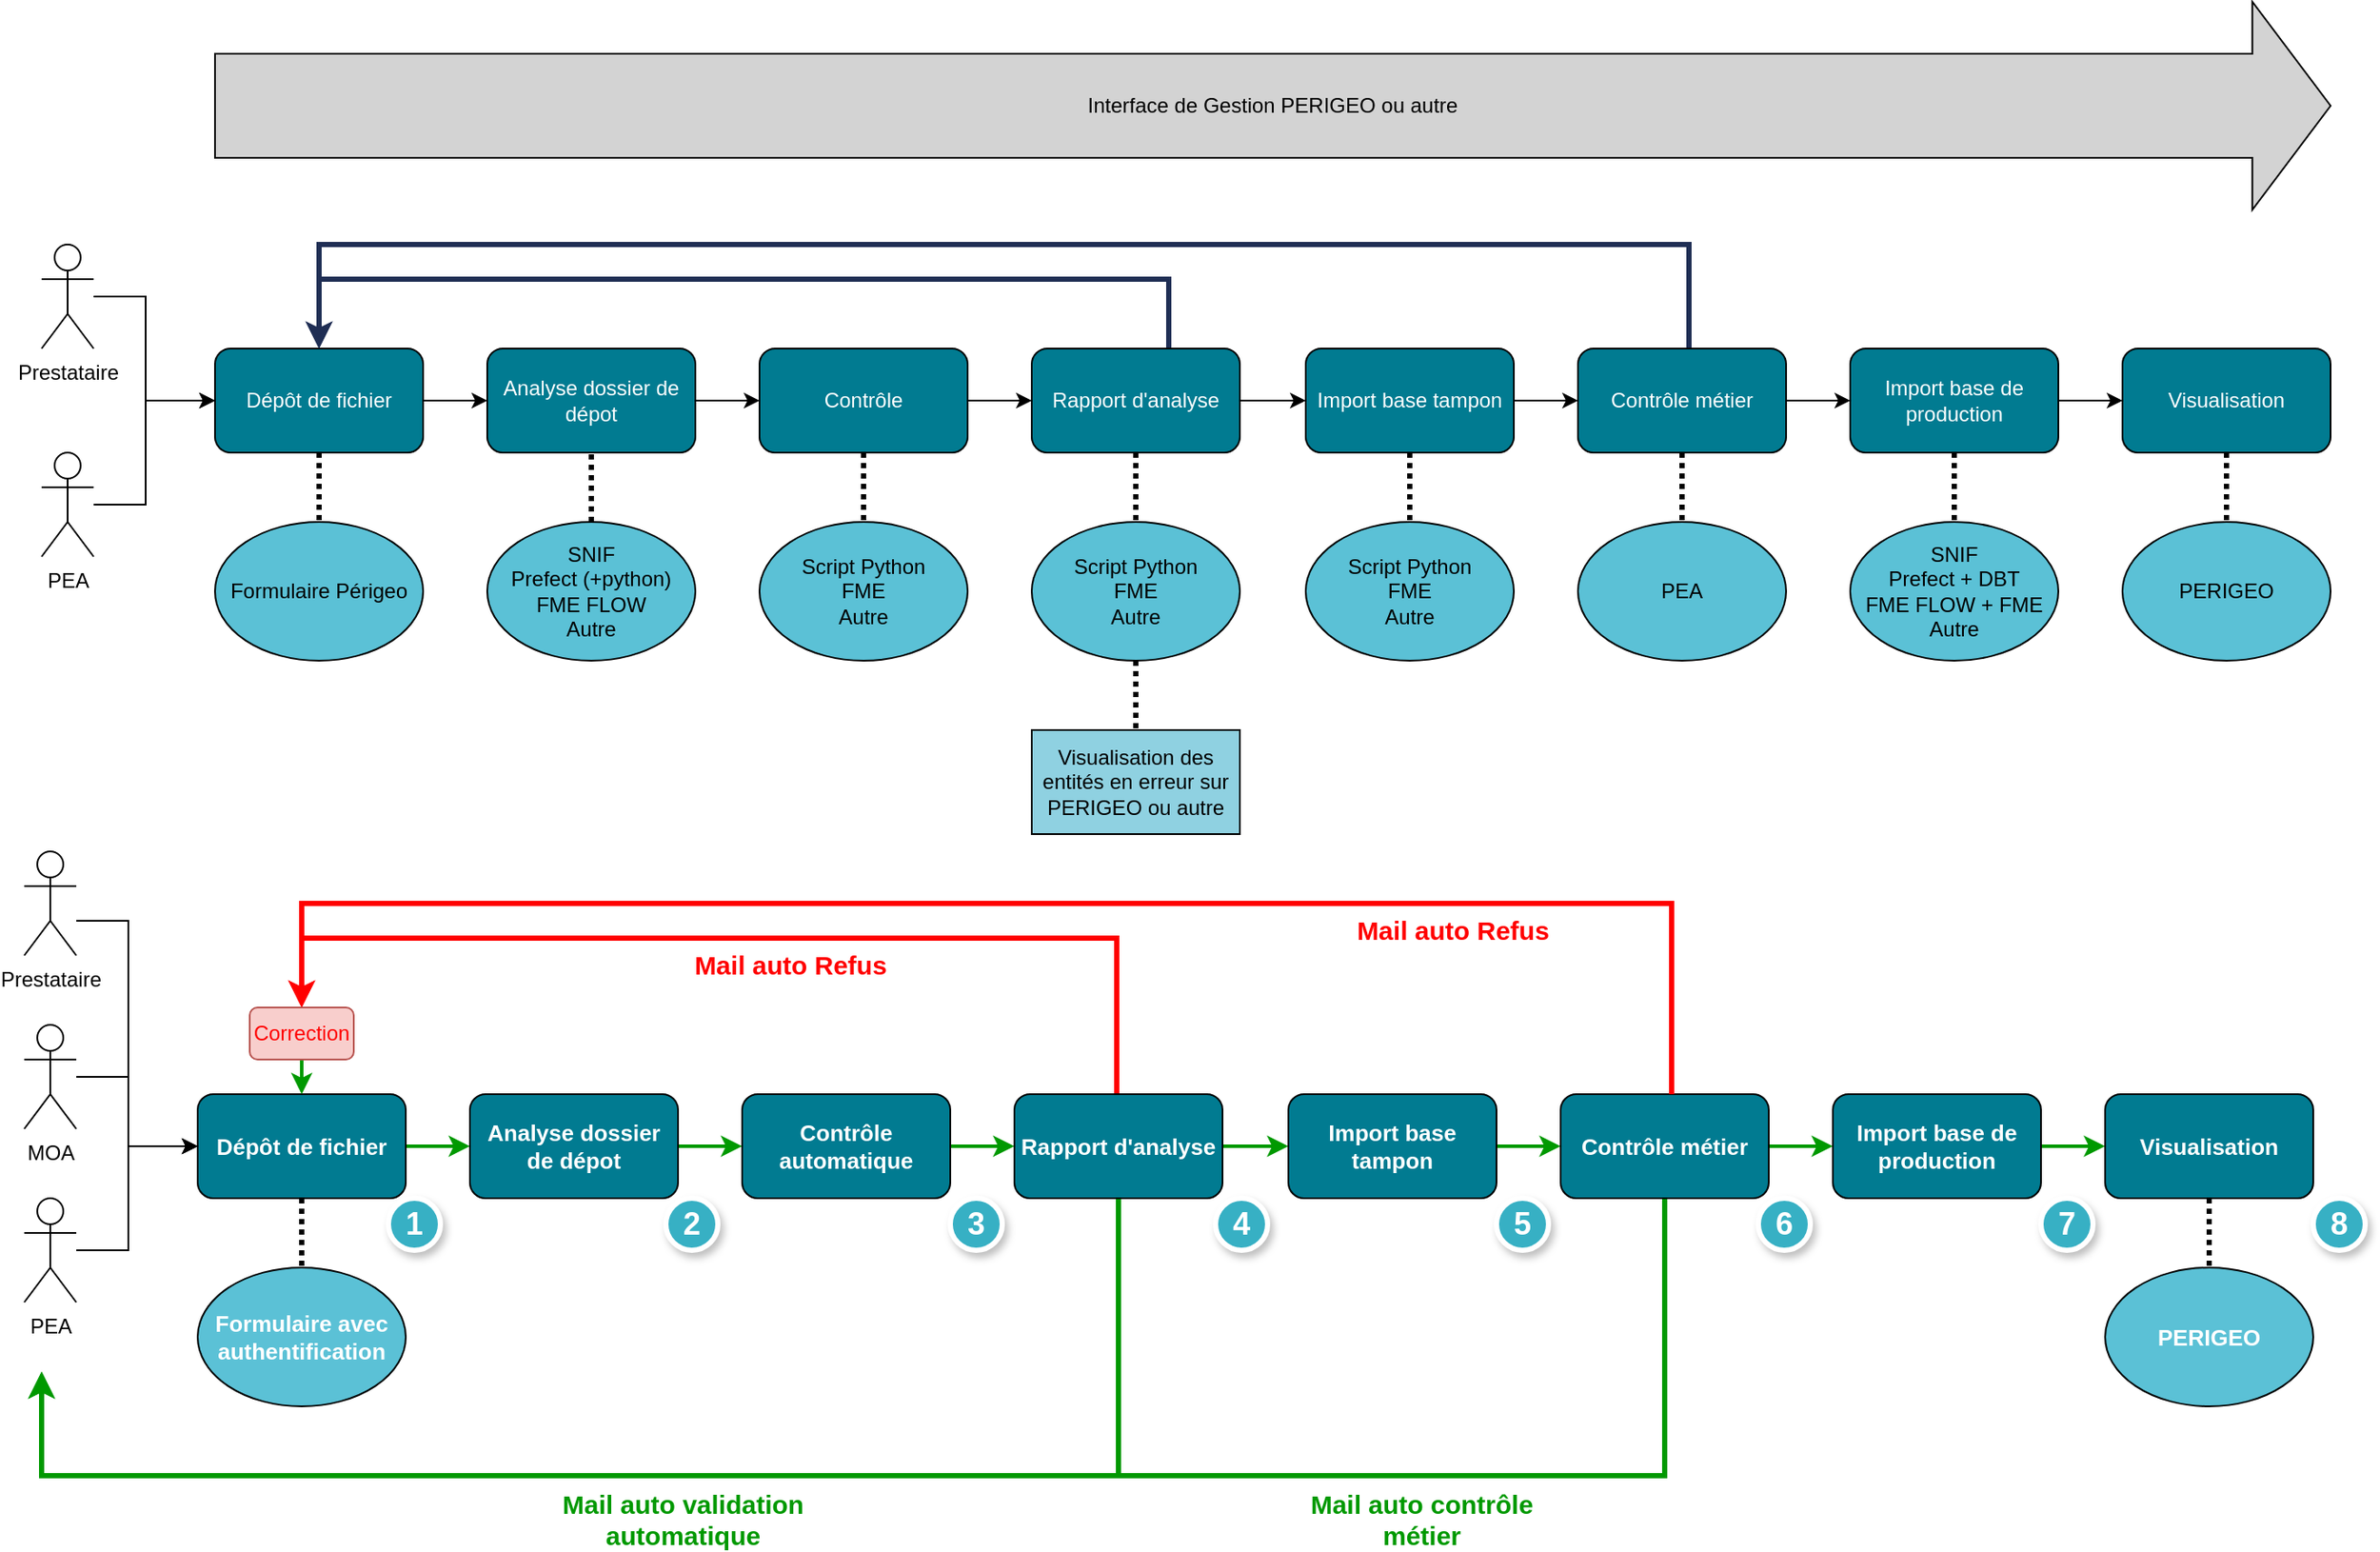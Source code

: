 <mxfile version="26.2.14">
  <diagram name="Page-1" id="4jkMKxIa9DFJnjPbxsZc">
    <mxGraphModel dx="2084" dy="2415" grid="1" gridSize="10" guides="1" tooltips="1" connect="1" arrows="1" fold="1" page="1" pageScale="1" pageWidth="827" pageHeight="1169" math="0" shadow="0">
      <root>
        <mxCell id="0" />
        <mxCell id="1" parent="0" />
        <mxCell id="nb88-6SHs_HvfBZo1xa0-10" style="edgeStyle=orthogonalEdgeStyle;rounded=0;orthogonalLoop=1;jettySize=auto;html=1;exitX=1;exitY=0.5;exitDx=0;exitDy=0;entryX=0;entryY=0.5;entryDx=0;entryDy=0;" parent="1" source="nb88-6SHs_HvfBZo1xa0-3" target="nb88-6SHs_HvfBZo1xa0-4" edge="1">
          <mxGeometry relative="1" as="geometry" />
        </mxCell>
        <mxCell id="nb88-6SHs_HvfBZo1xa0-39" style="edgeStyle=orthogonalEdgeStyle;rounded=0;orthogonalLoop=1;jettySize=auto;html=1;entryX=0.5;entryY=0;entryDx=0;entryDy=0;strokeColor=default;endArrow=none;startFill=0;strokeWidth=3;dashed=1;dashPattern=1 1;" parent="1" source="nb88-6SHs_HvfBZo1xa0-3" target="nb88-6SHs_HvfBZo1xa0-23" edge="1">
          <mxGeometry relative="1" as="geometry" />
        </mxCell>
        <mxCell id="nb88-6SHs_HvfBZo1xa0-3" value="Dépôt de fichier" style="rounded=1;whiteSpace=wrap;html=1;fillColor=#017B91;fontColor=#FFFFFF;" parent="1" vertex="1">
          <mxGeometry x="250" y="160" width="120" height="60" as="geometry" />
        </mxCell>
        <mxCell id="nb88-6SHs_HvfBZo1xa0-11" style="edgeStyle=orthogonalEdgeStyle;rounded=0;orthogonalLoop=1;jettySize=auto;html=1;entryX=0;entryY=0.5;entryDx=0;entryDy=0;" parent="1" source="nb88-6SHs_HvfBZo1xa0-4" target="nb88-6SHs_HvfBZo1xa0-5" edge="1">
          <mxGeometry relative="1" as="geometry" />
        </mxCell>
        <mxCell id="nb88-6SHs_HvfBZo1xa0-4" value="Analyse dossier de dépot" style="rounded=1;whiteSpace=wrap;html=1;fillColor=#017B91;fontColor=#FFFFFF;" parent="1" vertex="1">
          <mxGeometry x="407" y="160" width="120" height="60" as="geometry" />
        </mxCell>
        <mxCell id="nb88-6SHs_HvfBZo1xa0-12" style="edgeStyle=orthogonalEdgeStyle;rounded=0;orthogonalLoop=1;jettySize=auto;html=1;entryX=0;entryY=0.5;entryDx=0;entryDy=0;" parent="1" source="nb88-6SHs_HvfBZo1xa0-5" target="nb88-6SHs_HvfBZo1xa0-6" edge="1">
          <mxGeometry relative="1" as="geometry" />
        </mxCell>
        <mxCell id="nb88-6SHs_HvfBZo1xa0-42" style="edgeStyle=orthogonalEdgeStyle;rounded=0;orthogonalLoop=1;jettySize=auto;html=1;entryX=0.5;entryY=0;entryDx=0;entryDy=0;endArrow=none;startFill=0;strokeWidth=3;dashed=1;dashPattern=1 1;" parent="1" source="nb88-6SHs_HvfBZo1xa0-5" target="nb88-6SHs_HvfBZo1xa0-25" edge="1">
          <mxGeometry relative="1" as="geometry" />
        </mxCell>
        <mxCell id="nb88-6SHs_HvfBZo1xa0-5" value="Contrôle" style="rounded=1;whiteSpace=wrap;html=1;fillColor=#017B91;fontColor=#FFFFFF;" parent="1" vertex="1">
          <mxGeometry x="564" y="160" width="120" height="60" as="geometry" />
        </mxCell>
        <mxCell id="nb88-6SHs_HvfBZo1xa0-43" style="edgeStyle=orthogonalEdgeStyle;rounded=0;orthogonalLoop=1;jettySize=auto;html=1;entryX=0.5;entryY=0;entryDx=0;entryDy=0;endArrow=none;startFill=0;strokeWidth=3;dashed=1;dashPattern=1 1;" parent="1" source="nb88-6SHs_HvfBZo1xa0-6" target="nb88-6SHs_HvfBZo1xa0-28" edge="1">
          <mxGeometry relative="1" as="geometry" />
        </mxCell>
        <mxCell id="nb88-6SHs_HvfBZo1xa0-50" style="edgeStyle=orthogonalEdgeStyle;rounded=0;orthogonalLoop=1;jettySize=auto;html=1;exitX=1;exitY=0.5;exitDx=0;exitDy=0;entryX=0;entryY=0.5;entryDx=0;entryDy=0;" parent="1" source="nb88-6SHs_HvfBZo1xa0-6" target="nb88-6SHs_HvfBZo1xa0-7" edge="1">
          <mxGeometry relative="1" as="geometry" />
        </mxCell>
        <mxCell id="nb88-6SHs_HvfBZo1xa0-55" style="edgeStyle=orthogonalEdgeStyle;rounded=0;orthogonalLoop=1;jettySize=auto;html=1;entryX=0.5;entryY=0;entryDx=0;entryDy=0;strokeColor=#1F2E54;strokeWidth=3;" parent="1" source="nb88-6SHs_HvfBZo1xa0-6" target="nb88-6SHs_HvfBZo1xa0-3" edge="1">
          <mxGeometry relative="1" as="geometry">
            <Array as="points">
              <mxPoint x="800" y="120" />
              <mxPoint x="310" y="120" />
            </Array>
          </mxGeometry>
        </mxCell>
        <mxCell id="nb88-6SHs_HvfBZo1xa0-6" value="Rapport d&#39;analyse" style="rounded=1;whiteSpace=wrap;html=1;fillColor=#017B91;fontColor=#FFFFFF;" parent="1" vertex="1">
          <mxGeometry x="721" y="160" width="120" height="60" as="geometry" />
        </mxCell>
        <mxCell id="nb88-6SHs_HvfBZo1xa0-45" style="edgeStyle=orthogonalEdgeStyle;rounded=0;orthogonalLoop=1;jettySize=auto;html=1;entryX=0.5;entryY=0;entryDx=0;entryDy=0;endArrow=none;startFill=0;strokeWidth=3;dashed=1;dashPattern=1 1;" parent="1" source="nb88-6SHs_HvfBZo1xa0-7" target="nb88-6SHs_HvfBZo1xa0-29" edge="1">
          <mxGeometry relative="1" as="geometry" />
        </mxCell>
        <mxCell id="nb88-6SHs_HvfBZo1xa0-51" style="edgeStyle=orthogonalEdgeStyle;rounded=0;orthogonalLoop=1;jettySize=auto;html=1;exitX=1;exitY=0.5;exitDx=0;exitDy=0;entryX=0;entryY=0.5;entryDx=0;entryDy=0;" parent="1" source="nb88-6SHs_HvfBZo1xa0-7" target="nb88-6SHs_HvfBZo1xa0-8" edge="1">
          <mxGeometry relative="1" as="geometry" />
        </mxCell>
        <mxCell id="nb88-6SHs_HvfBZo1xa0-7" value="Import base tampon" style="rounded=1;whiteSpace=wrap;html=1;fillColor=#017B91;fontColor=#FFFFFF;" parent="1" vertex="1">
          <mxGeometry x="879" y="160" width="120" height="60" as="geometry" />
        </mxCell>
        <mxCell id="nb88-6SHs_HvfBZo1xa0-47" style="edgeStyle=orthogonalEdgeStyle;rounded=0;orthogonalLoop=1;jettySize=auto;html=1;entryX=0.5;entryY=0;entryDx=0;entryDy=0;endArrow=none;startFill=0;strokeWidth=3;dashed=1;dashPattern=1 1;" parent="1" source="nb88-6SHs_HvfBZo1xa0-8" target="nb88-6SHs_HvfBZo1xa0-30" edge="1">
          <mxGeometry relative="1" as="geometry" />
        </mxCell>
        <mxCell id="nb88-6SHs_HvfBZo1xa0-52" style="edgeStyle=orthogonalEdgeStyle;rounded=0;orthogonalLoop=1;jettySize=auto;html=1;exitX=1;exitY=0.5;exitDx=0;exitDy=0;entryX=0;entryY=0.5;entryDx=0;entryDy=0;" parent="1" source="nb88-6SHs_HvfBZo1xa0-8" target="nb88-6SHs_HvfBZo1xa0-9" edge="1">
          <mxGeometry relative="1" as="geometry" />
        </mxCell>
        <mxCell id="nb88-6SHs_HvfBZo1xa0-56" style="edgeStyle=orthogonalEdgeStyle;rounded=0;orthogonalLoop=1;jettySize=auto;html=1;entryX=0.5;entryY=0;entryDx=0;entryDy=0;strokeColor=#1F2E54;strokeWidth=3;" parent="1" source="nb88-6SHs_HvfBZo1xa0-8" target="nb88-6SHs_HvfBZo1xa0-3" edge="1">
          <mxGeometry relative="1" as="geometry">
            <Array as="points">
              <mxPoint x="1100" y="100" />
              <mxPoint x="310" y="100" />
            </Array>
          </mxGeometry>
        </mxCell>
        <mxCell id="nb88-6SHs_HvfBZo1xa0-8" value="Contrôle métier" style="rounded=1;whiteSpace=wrap;html=1;fillColor=#017B91;fontColor=#FFFFFF;" parent="1" vertex="1">
          <mxGeometry x="1036" y="160" width="120" height="60" as="geometry" />
        </mxCell>
        <mxCell id="nb88-6SHs_HvfBZo1xa0-48" style="edgeStyle=orthogonalEdgeStyle;rounded=0;orthogonalLoop=1;jettySize=auto;html=1;entryX=0.5;entryY=0;entryDx=0;entryDy=0;endArrow=none;startFill=0;strokeWidth=3;dashed=1;dashPattern=1 1;" parent="1" source="nb88-6SHs_HvfBZo1xa0-9" target="nb88-6SHs_HvfBZo1xa0-32" edge="1">
          <mxGeometry relative="1" as="geometry" />
        </mxCell>
        <mxCell id="nb88-6SHs_HvfBZo1xa0-53" style="edgeStyle=orthogonalEdgeStyle;rounded=0;orthogonalLoop=1;jettySize=auto;html=1;exitX=1;exitY=0.5;exitDx=0;exitDy=0;entryX=0;entryY=0.5;entryDx=0;entryDy=0;" parent="1" source="nb88-6SHs_HvfBZo1xa0-9" target="nb88-6SHs_HvfBZo1xa0-49" edge="1">
          <mxGeometry relative="1" as="geometry" />
        </mxCell>
        <mxCell id="nb88-6SHs_HvfBZo1xa0-9" value="Import base de production" style="rounded=1;whiteSpace=wrap;html=1;fillColor=#017B91;fontColor=#FFFFFF;" parent="1" vertex="1">
          <mxGeometry x="1193" y="160" width="120" height="60" as="geometry" />
        </mxCell>
        <mxCell id="nb88-6SHs_HvfBZo1xa0-19" style="edgeStyle=orthogonalEdgeStyle;rounded=0;orthogonalLoop=1;jettySize=auto;html=1;" parent="1" source="nb88-6SHs_HvfBZo1xa0-13" edge="1">
          <mxGeometry relative="1" as="geometry">
            <mxPoint x="250" y="190" as="targetPoint" />
            <Array as="points">
              <mxPoint x="210" y="130" />
              <mxPoint x="210" y="190" />
            </Array>
          </mxGeometry>
        </mxCell>
        <mxCell id="nb88-6SHs_HvfBZo1xa0-13" value="Prestataire" style="shape=umlActor;verticalLabelPosition=bottom;verticalAlign=top;html=1;outlineConnect=0;" parent="1" vertex="1">
          <mxGeometry x="150" y="100" width="30" height="60" as="geometry" />
        </mxCell>
        <mxCell id="nb88-6SHs_HvfBZo1xa0-18" style="edgeStyle=orthogonalEdgeStyle;rounded=0;orthogonalLoop=1;jettySize=auto;html=1;entryX=0;entryY=0.5;entryDx=0;entryDy=0;" parent="1" source="nb88-6SHs_HvfBZo1xa0-17" target="nb88-6SHs_HvfBZo1xa0-3" edge="1">
          <mxGeometry relative="1" as="geometry">
            <Array as="points">
              <mxPoint x="210" y="250" />
              <mxPoint x="210" y="190" />
            </Array>
          </mxGeometry>
        </mxCell>
        <mxCell id="nb88-6SHs_HvfBZo1xa0-17" value="PEA" style="shape=umlActor;verticalLabelPosition=bottom;verticalAlign=top;html=1;outlineConnect=0;" parent="1" vertex="1">
          <mxGeometry x="150" y="220" width="30" height="60" as="geometry" />
        </mxCell>
        <mxCell id="nb88-6SHs_HvfBZo1xa0-23" value="Formulaire Périgeo" style="ellipse;whiteSpace=wrap;html=1;fillColor=#5BC1D6;" parent="1" vertex="1">
          <mxGeometry x="250" y="260" width="120" height="80" as="geometry" />
        </mxCell>
        <mxCell id="nb88-6SHs_HvfBZo1xa0-24" value="&lt;div&gt;SNIF&lt;/div&gt;Prefect (+python)&lt;div&gt;FME FLOW&lt;/div&gt;&lt;div&gt;Autre&lt;/div&gt;" style="ellipse;whiteSpace=wrap;html=1;fillColor=#5BC1D6;" parent="1" vertex="1">
          <mxGeometry x="407" y="260" width="120" height="80" as="geometry" />
        </mxCell>
        <mxCell id="nb88-6SHs_HvfBZo1xa0-25" value="Script Python&lt;div&gt;FME&lt;/div&gt;&lt;div&gt;Autre&lt;/div&gt;" style="ellipse;whiteSpace=wrap;html=1;fillColor=#5BC1D6;" parent="1" vertex="1">
          <mxGeometry x="564" y="260" width="120" height="80" as="geometry" />
        </mxCell>
        <mxCell id="nb88-6SHs_HvfBZo1xa0-60" style="edgeStyle=orthogonalEdgeStyle;rounded=0;orthogonalLoop=1;jettySize=auto;html=1;entryX=0.5;entryY=0;entryDx=0;entryDy=0;dashed=1;dashPattern=1 1;strokeColor=default;strokeWidth=3;align=center;verticalAlign=middle;fontFamily=Helvetica;fontSize=11;fontColor=default;labelBackgroundColor=default;startFill=0;endArrow=none;" parent="1" source="nb88-6SHs_HvfBZo1xa0-28" target="nb88-6SHs_HvfBZo1xa0-57" edge="1">
          <mxGeometry relative="1" as="geometry" />
        </mxCell>
        <mxCell id="nb88-6SHs_HvfBZo1xa0-28" value="Script Python&lt;div&gt;FME&lt;/div&gt;&lt;div&gt;Autre&lt;/div&gt;" style="ellipse;whiteSpace=wrap;html=1;fillColor=#5BC1D6;" parent="1" vertex="1">
          <mxGeometry x="721" y="260" width="120" height="80" as="geometry" />
        </mxCell>
        <mxCell id="nb88-6SHs_HvfBZo1xa0-29" value="Script Python&lt;div&gt;FME&lt;/div&gt;&lt;div&gt;Autre&lt;/div&gt;" style="ellipse;whiteSpace=wrap;html=1;fillColor=#5BC1D6;" parent="1" vertex="1">
          <mxGeometry x="879" y="260" width="120" height="80" as="geometry" />
        </mxCell>
        <mxCell id="nb88-6SHs_HvfBZo1xa0-30" value="PEA" style="ellipse;whiteSpace=wrap;html=1;fillColor=#5BC1D6;" parent="1" vertex="1">
          <mxGeometry x="1036" y="260" width="120" height="80" as="geometry" />
        </mxCell>
        <mxCell id="nb88-6SHs_HvfBZo1xa0-32" value="&lt;div&gt;SNIF&lt;/div&gt;Prefect + DBT&lt;div&gt;FME FLOW + FME&lt;/div&gt;&lt;div&gt;Autre&lt;/div&gt;" style="ellipse;whiteSpace=wrap;html=1;fillColor=#5BC1D6;" parent="1" vertex="1">
          <mxGeometry x="1193" y="260" width="120" height="80" as="geometry" />
        </mxCell>
        <mxCell id="nb88-6SHs_HvfBZo1xa0-37" value="Interface de Gestion PERIGEO ou autre" style="shape=singleArrow;whiteSpace=wrap;html=1;arrowWidth=0.501;arrowSize=0.037;fillColor=#D3D3D3;" parent="1" vertex="1">
          <mxGeometry x="250" y="-40" width="1220" height="120" as="geometry" />
        </mxCell>
        <mxCell id="nb88-6SHs_HvfBZo1xa0-41" value="" style="endArrow=none;html=1;rounded=0;exitX=0.5;exitY=0;exitDx=0;exitDy=0;entryX=0.5;entryY=1;entryDx=0;entryDy=0;strokeWidth=3;dashed=1;dashPattern=1 1;" parent="1" source="nb88-6SHs_HvfBZo1xa0-24" target="nb88-6SHs_HvfBZo1xa0-4" edge="1">
          <mxGeometry width="50" height="50" relative="1" as="geometry">
            <mxPoint x="580" y="420" as="sourcePoint" />
            <mxPoint x="500" y="240" as="targetPoint" />
          </mxGeometry>
        </mxCell>
        <mxCell id="nb88-6SHs_HvfBZo1xa0-63" style="edgeStyle=orthogonalEdgeStyle;rounded=0;orthogonalLoop=1;jettySize=auto;html=1;exitX=0.5;exitY=1;exitDx=0;exitDy=0;dashed=1;dashPattern=1 1;strokeColor=default;strokeWidth=3;align=center;verticalAlign=middle;fontFamily=Helvetica;fontSize=11;fontColor=default;labelBackgroundColor=default;startFill=0;endArrow=none;" parent="1" source="nb88-6SHs_HvfBZo1xa0-49" target="nb88-6SHs_HvfBZo1xa0-62" edge="1">
          <mxGeometry relative="1" as="geometry" />
        </mxCell>
        <mxCell id="nb88-6SHs_HvfBZo1xa0-49" value="Visualisation" style="rounded=1;whiteSpace=wrap;html=1;fillColor=#017B91;fontColor=#FFFFFF;" parent="1" vertex="1">
          <mxGeometry x="1350" y="160" width="120" height="60" as="geometry" />
        </mxCell>
        <mxCell id="nb88-6SHs_HvfBZo1xa0-57" value="Visualisation des entités en erreur sur PERIGEO ou autre" style="rounded=0;whiteSpace=wrap;html=1;fillColor=#8FD1E1;" parent="1" vertex="1">
          <mxGeometry x="721" y="380" width="120" height="60" as="geometry" />
        </mxCell>
        <mxCell id="nb88-6SHs_HvfBZo1xa0-62" value="&lt;div&gt;PERIGEO&lt;/div&gt;" style="ellipse;whiteSpace=wrap;html=1;fillColor=#5BC1D6;" parent="1" vertex="1">
          <mxGeometry x="1350" y="260" width="120" height="80" as="geometry" />
        </mxCell>
        <mxCell id="8GkrftlsUps--Wb1zerB-1" style="edgeStyle=orthogonalEdgeStyle;rounded=0;orthogonalLoop=1;jettySize=auto;html=1;exitX=1;exitY=0.5;exitDx=0;exitDy=0;entryX=0;entryY=0.5;entryDx=0;entryDy=0;strokeWidth=2;strokeColor=#009900;" parent="1" source="8GkrftlsUps--Wb1zerB-3" target="8GkrftlsUps--Wb1zerB-5" edge="1">
          <mxGeometry relative="1" as="geometry" />
        </mxCell>
        <mxCell id="8GkrftlsUps--Wb1zerB-2" style="edgeStyle=orthogonalEdgeStyle;rounded=0;orthogonalLoop=1;jettySize=auto;html=1;entryX=0.5;entryY=0;entryDx=0;entryDy=0;strokeColor=default;endArrow=none;startFill=0;strokeWidth=3;dashed=1;dashPattern=1 1;" parent="1" source="8GkrftlsUps--Wb1zerB-3" target="8GkrftlsUps--Wb1zerB-27" edge="1">
          <mxGeometry relative="1" as="geometry" />
        </mxCell>
        <mxCell id="8GkrftlsUps--Wb1zerB-3" value="Dépôt de fichier" style="rounded=1;whiteSpace=wrap;html=1;fillColor=#017B91;fontColor=#FFFFFF;fontStyle=1;fontSize=13;" parent="1" vertex="1">
          <mxGeometry x="240" y="590" width="120" height="60" as="geometry" />
        </mxCell>
        <mxCell id="8GkrftlsUps--Wb1zerB-4" style="edgeStyle=orthogonalEdgeStyle;rounded=0;orthogonalLoop=1;jettySize=auto;html=1;entryX=0;entryY=0.5;entryDx=0;entryDy=0;strokeWidth=2;strokeColor=#009900;" parent="1" source="8GkrftlsUps--Wb1zerB-5" target="8GkrftlsUps--Wb1zerB-8" edge="1">
          <mxGeometry relative="1" as="geometry" />
        </mxCell>
        <mxCell id="8GkrftlsUps--Wb1zerB-5" value="Analyse dossier de dépot" style="rounded=1;whiteSpace=wrap;html=1;fillColor=#017B91;fontColor=#FFFFFF;fontStyle=1;fontSize=13;" parent="1" vertex="1">
          <mxGeometry x="397" y="590" width="120" height="60" as="geometry" />
        </mxCell>
        <mxCell id="8GkrftlsUps--Wb1zerB-6" style="edgeStyle=orthogonalEdgeStyle;rounded=0;orthogonalLoop=1;jettySize=auto;html=1;entryX=0;entryY=0.5;entryDx=0;entryDy=0;strokeWidth=2;strokeColor=#009900;" parent="1" source="8GkrftlsUps--Wb1zerB-8" target="8GkrftlsUps--Wb1zerB-12" edge="1">
          <mxGeometry relative="1" as="geometry" />
        </mxCell>
        <mxCell id="8GkrftlsUps--Wb1zerB-8" value="Contrôle&lt;div&gt;automatique&lt;/div&gt;" style="rounded=1;whiteSpace=wrap;html=1;fillColor=#017B91;fontColor=#FFFFFF;fontStyle=1;fontSize=13;" parent="1" vertex="1">
          <mxGeometry x="554" y="590" width="120" height="60" as="geometry" />
        </mxCell>
        <mxCell id="8GkrftlsUps--Wb1zerB-10" style="edgeStyle=orthogonalEdgeStyle;rounded=0;orthogonalLoop=1;jettySize=auto;html=1;exitX=1;exitY=0.5;exitDx=0;exitDy=0;entryX=0;entryY=0.5;entryDx=0;entryDy=0;strokeWidth=2;strokeColor=#009900;" parent="1" source="8GkrftlsUps--Wb1zerB-12" target="8GkrftlsUps--Wb1zerB-15" edge="1">
          <mxGeometry relative="1" as="geometry" />
        </mxCell>
        <mxCell id="8GkrftlsUps--Wb1zerB-11" style="edgeStyle=orthogonalEdgeStyle;rounded=0;orthogonalLoop=1;jettySize=auto;html=1;strokeColor=#FF0000;strokeWidth=3;entryX=0.5;entryY=0;entryDx=0;entryDy=0;" parent="1" source="8GkrftlsUps--Wb1zerB-12" target="8GkrftlsUps--Wb1zerB-53" edge="1">
          <mxGeometry relative="1" as="geometry">
            <Array as="points">
              <mxPoint x="770" y="500" />
              <mxPoint x="300" y="500" />
            </Array>
            <mxPoint x="360" y="530" as="targetPoint" />
          </mxGeometry>
        </mxCell>
        <mxCell id="AHJIrl0h4sxjwoD0Zb7m-4" style="edgeStyle=orthogonalEdgeStyle;rounded=0;orthogonalLoop=1;jettySize=auto;html=1;exitX=0.5;exitY=1;exitDx=0;exitDy=0;strokeWidth=3;strokeColor=#009900;" edge="1" parent="1" source="8GkrftlsUps--Wb1zerB-12">
          <mxGeometry relative="1" as="geometry">
            <mxPoint x="150" y="750" as="targetPoint" />
            <Array as="points">
              <mxPoint x="771" y="810" />
              <mxPoint x="150" y="810" />
              <mxPoint x="150" y="750" />
            </Array>
          </mxGeometry>
        </mxCell>
        <mxCell id="8GkrftlsUps--Wb1zerB-12" value="Rapport d&#39;analyse" style="rounded=1;whiteSpace=wrap;html=1;fillColor=#017B91;fontColor=#FFFFFF;fontStyle=1;fontSize=13;" parent="1" vertex="1">
          <mxGeometry x="711" y="590" width="120" height="60" as="geometry" />
        </mxCell>
        <mxCell id="8GkrftlsUps--Wb1zerB-14" style="edgeStyle=orthogonalEdgeStyle;rounded=0;orthogonalLoop=1;jettySize=auto;html=1;exitX=1;exitY=0.5;exitDx=0;exitDy=0;entryX=0;entryY=0.5;entryDx=0;entryDy=0;strokeWidth=2;strokeColor=#009900;" parent="1" source="8GkrftlsUps--Wb1zerB-15" target="8GkrftlsUps--Wb1zerB-19" edge="1">
          <mxGeometry relative="1" as="geometry" />
        </mxCell>
        <mxCell id="8GkrftlsUps--Wb1zerB-15" value="Import base tampon" style="rounded=1;whiteSpace=wrap;html=1;fillColor=#017B91;fontColor=#FFFFFF;fontStyle=1;fontSize=13;" parent="1" vertex="1">
          <mxGeometry x="869" y="590" width="120" height="60" as="geometry" />
        </mxCell>
        <mxCell id="8GkrftlsUps--Wb1zerB-17" style="edgeStyle=orthogonalEdgeStyle;rounded=0;orthogonalLoop=1;jettySize=auto;html=1;exitX=1;exitY=0.5;exitDx=0;exitDy=0;entryX=0;entryY=0.5;entryDx=0;entryDy=0;strokeWidth=2;strokeColor=#009900;" parent="1" source="8GkrftlsUps--Wb1zerB-19" target="8GkrftlsUps--Wb1zerB-22" edge="1">
          <mxGeometry relative="1" as="geometry" />
        </mxCell>
        <mxCell id="AHJIrl0h4sxjwoD0Zb7m-5" style="edgeStyle=orthogonalEdgeStyle;rounded=0;orthogonalLoop=1;jettySize=auto;html=1;exitX=0.5;exitY=1;exitDx=0;exitDy=0;strokeWidth=3;strokeColor=#009900;" edge="1" parent="1" source="8GkrftlsUps--Wb1zerB-19">
          <mxGeometry relative="1" as="geometry">
            <mxPoint x="150" y="750" as="targetPoint" />
            <Array as="points">
              <mxPoint x="1086" y="810" />
              <mxPoint x="150" y="810" />
            </Array>
          </mxGeometry>
        </mxCell>
        <mxCell id="8GkrftlsUps--Wb1zerB-19" value="Contrôle métier" style="rounded=1;whiteSpace=wrap;html=1;fillColor=#017B91;fontColor=#FFFFFF;fontStyle=1;fontSize=13;" parent="1" vertex="1">
          <mxGeometry x="1026" y="590" width="120" height="60" as="geometry" />
        </mxCell>
        <mxCell id="8GkrftlsUps--Wb1zerB-21" style="edgeStyle=orthogonalEdgeStyle;rounded=0;orthogonalLoop=1;jettySize=auto;html=1;exitX=1;exitY=0.5;exitDx=0;exitDy=0;entryX=0;entryY=0.5;entryDx=0;entryDy=0;strokeColor=#009900;strokeWidth=2;align=center;verticalAlign=middle;fontFamily=Helvetica;fontSize=11;fontColor=default;labelBackgroundColor=default;endArrow=classic;" parent="1" source="8GkrftlsUps--Wb1zerB-22" target="8GkrftlsUps--Wb1zerB-37" edge="1">
          <mxGeometry relative="1" as="geometry" />
        </mxCell>
        <mxCell id="8GkrftlsUps--Wb1zerB-22" value="Import base de production" style="rounded=1;whiteSpace=wrap;html=1;fillColor=#017B91;fontColor=#FFFFFF;fontStyle=1;fontSize=13;" parent="1" vertex="1">
          <mxGeometry x="1183" y="590" width="120" height="60" as="geometry" />
        </mxCell>
        <mxCell id="8GkrftlsUps--Wb1zerB-23" style="edgeStyle=orthogonalEdgeStyle;rounded=0;orthogonalLoop=1;jettySize=auto;html=1;" parent="1" source="8GkrftlsUps--Wb1zerB-24" edge="1">
          <mxGeometry relative="1" as="geometry">
            <mxPoint x="240" y="620" as="targetPoint" />
            <Array as="points">
              <mxPoint x="200" y="490" />
              <mxPoint x="200" y="620" />
            </Array>
            <mxPoint x="180" y="520" as="sourcePoint" />
          </mxGeometry>
        </mxCell>
        <mxCell id="8GkrftlsUps--Wb1zerB-24" value="Prestataire" style="shape=umlActor;verticalLabelPosition=bottom;verticalAlign=top;html=1;outlineConnect=0;" parent="1" vertex="1">
          <mxGeometry x="140" y="450" width="30" height="60" as="geometry" />
        </mxCell>
        <mxCell id="8GkrftlsUps--Wb1zerB-25" style="edgeStyle=orthogonalEdgeStyle;rounded=0;orthogonalLoop=1;jettySize=auto;html=1;entryX=0;entryY=0.5;entryDx=0;entryDy=0;" parent="1" source="8GkrftlsUps--Wb1zerB-26" target="8GkrftlsUps--Wb1zerB-3" edge="1">
          <mxGeometry relative="1" as="geometry">
            <Array as="points">
              <mxPoint x="200" y="680" />
              <mxPoint x="200" y="620" />
            </Array>
          </mxGeometry>
        </mxCell>
        <mxCell id="8GkrftlsUps--Wb1zerB-26" value="PEA" style="shape=umlActor;verticalLabelPosition=bottom;verticalAlign=top;html=1;outlineConnect=0;" parent="1" vertex="1">
          <mxGeometry x="140" y="650" width="30" height="60" as="geometry" />
        </mxCell>
        <mxCell id="8GkrftlsUps--Wb1zerB-27" value="Formulaire avec authentification" style="ellipse;whiteSpace=wrap;html=1;fillColor=#5BC1D6;fontColor=#FFFFFF;fontSize=13;fontStyle=1" parent="1" vertex="1">
          <mxGeometry x="240" y="690" width="120" height="80" as="geometry" />
        </mxCell>
        <mxCell id="8GkrftlsUps--Wb1zerB-37" value="Visualisation" style="rounded=1;whiteSpace=wrap;html=1;fillColor=#017B91;fontColor=#FFFFFF;fontStyle=1;fontSize=13;" parent="1" vertex="1">
          <mxGeometry x="1340" y="590" width="120" height="60" as="geometry" />
        </mxCell>
        <mxCell id="8GkrftlsUps--Wb1zerB-41" style="edgeStyle=orthogonalEdgeStyle;rounded=0;orthogonalLoop=1;jettySize=auto;html=1;exitX=0.5;exitY=1;exitDx=0;exitDy=0;dashed=1;dashPattern=1 1;strokeColor=default;strokeWidth=3;align=center;verticalAlign=middle;fontFamily=Helvetica;fontSize=11;fontColor=default;labelBackgroundColor=default;startFill=0;endArrow=none;" parent="1" source="8GkrftlsUps--Wb1zerB-37" target="8GkrftlsUps--Wb1zerB-42" edge="1">
          <mxGeometry relative="1" as="geometry">
            <mxPoint x="1390" y="670" as="sourcePoint" />
          </mxGeometry>
        </mxCell>
        <mxCell id="8GkrftlsUps--Wb1zerB-42" value="&lt;div&gt;PERIGEO&lt;/div&gt;" style="ellipse;whiteSpace=wrap;html=1;fillColor=#5BC1D6;fontColor=#FFFFFF;fontSize=13;fontStyle=1" parent="1" vertex="1">
          <mxGeometry x="1340" y="690" width="120" height="80" as="geometry" />
        </mxCell>
        <mxCell id="8GkrftlsUps--Wb1zerB-43" value="1" style="ellipse;whiteSpace=wrap;html=1;aspect=fixed;strokeWidth=3;shadow=1;fillColor=#37B0C4;strokeColor=#FFFFFF;fontColor=#FFFFFF;fontSize=18;fontStyle=1" parent="1" vertex="1">
          <mxGeometry x="350" y="650" width="30" height="30" as="geometry" />
        </mxCell>
        <mxCell id="8GkrftlsUps--Wb1zerB-44" value="2" style="ellipse;whiteSpace=wrap;html=1;aspect=fixed;strokeWidth=3;shadow=1;fillColor=#37B0C4;strokeColor=#FFFFFF;fontColor=#FFFFFF;fontSize=18;fontStyle=1" parent="1" vertex="1">
          <mxGeometry x="510" y="650" width="30" height="30" as="geometry" />
        </mxCell>
        <mxCell id="8GkrftlsUps--Wb1zerB-45" value="3" style="ellipse;whiteSpace=wrap;html=1;aspect=fixed;strokeWidth=3;shadow=1;fillColor=#37B0C4;strokeColor=#FFFFFF;fontColor=#FFFFFF;fontSize=18;fontStyle=1" parent="1" vertex="1">
          <mxGeometry x="674" y="650" width="30" height="30" as="geometry" />
        </mxCell>
        <mxCell id="8GkrftlsUps--Wb1zerB-46" value="4" style="ellipse;whiteSpace=wrap;html=1;aspect=fixed;strokeWidth=3;shadow=1;fillColor=#37B0C4;strokeColor=#FFFFFF;fontColor=#FFFFFF;fontSize=18;fontStyle=1" parent="1" vertex="1">
          <mxGeometry x="827" y="650" width="30" height="30" as="geometry" />
        </mxCell>
        <mxCell id="8GkrftlsUps--Wb1zerB-47" value="5" style="ellipse;whiteSpace=wrap;html=1;aspect=fixed;strokeWidth=3;shadow=1;fillColor=#37B0C4;strokeColor=#FFFFFF;fontColor=#FFFFFF;fontSize=18;fontStyle=1" parent="1" vertex="1">
          <mxGeometry x="989" y="650" width="30" height="30" as="geometry" />
        </mxCell>
        <mxCell id="8GkrftlsUps--Wb1zerB-48" value="6" style="ellipse;whiteSpace=wrap;html=1;aspect=fixed;strokeWidth=3;shadow=1;fillColor=#37B0C4;strokeColor=#FFFFFF;fontColor=#FFFFFF;fontSize=18;fontStyle=1" parent="1" vertex="1">
          <mxGeometry x="1140" y="650" width="30" height="30" as="geometry" />
        </mxCell>
        <mxCell id="8GkrftlsUps--Wb1zerB-49" value="7" style="ellipse;whiteSpace=wrap;html=1;aspect=fixed;strokeWidth=3;shadow=1;fillColor=#37B0C4;strokeColor=#FFFFFF;fontColor=#FFFFFF;fontSize=18;fontStyle=1" parent="1" vertex="1">
          <mxGeometry x="1303" y="650" width="30" height="30" as="geometry" />
        </mxCell>
        <mxCell id="8GkrftlsUps--Wb1zerB-50" value="8" style="ellipse;whiteSpace=wrap;html=1;aspect=fixed;strokeWidth=3;shadow=1;fillColor=#37B0C4;strokeColor=#FFFFFF;fontColor=#FFFFFF;fontSize=18;fontStyle=1" parent="1" vertex="1">
          <mxGeometry x="1460" y="650" width="30" height="30" as="geometry" />
        </mxCell>
        <mxCell id="8GkrftlsUps--Wb1zerB-52" value="&lt;b&gt;&lt;font style=&quot;font-size: 15px; color: rgb(255, 0, 0);&quot;&gt;Mail auto Refus&lt;/font&gt;&lt;/b&gt;" style="text;html=1;align=center;verticalAlign=middle;whiteSpace=wrap;rounded=0;" parent="1" vertex="1">
          <mxGeometry x="520" y="500" width="124" height="30" as="geometry" />
        </mxCell>
        <mxCell id="8GkrftlsUps--Wb1zerB-54" value="" style="edgeStyle=orthogonalEdgeStyle;rounded=0;orthogonalLoop=1;jettySize=auto;html=1;entryX=0.5;entryY=0;entryDx=0;entryDy=0;strokeColor=#FF0000;strokeWidth=3;" parent="1" source="8GkrftlsUps--Wb1zerB-19" target="8GkrftlsUps--Wb1zerB-53" edge="1">
          <mxGeometry relative="1" as="geometry">
            <Array as="points">
              <mxPoint x="1090" y="480" />
              <mxPoint x="300" y="480" />
            </Array>
            <mxPoint x="1090" y="590" as="sourcePoint" />
            <mxPoint x="300" y="590" as="targetPoint" />
          </mxGeometry>
        </mxCell>
        <mxCell id="8GkrftlsUps--Wb1zerB-55" style="edgeStyle=orthogonalEdgeStyle;rounded=0;orthogonalLoop=1;jettySize=auto;html=1;exitX=0.5;exitY=1;exitDx=0;exitDy=0;entryX=0.5;entryY=0;entryDx=0;entryDy=0;strokeColor=#009900;strokeWidth=2;align=center;verticalAlign=middle;fontFamily=Helvetica;fontSize=11;fontColor=default;labelBackgroundColor=default;endArrow=classic;" parent="1" source="8GkrftlsUps--Wb1zerB-53" target="8GkrftlsUps--Wb1zerB-3" edge="1">
          <mxGeometry relative="1" as="geometry" />
        </mxCell>
        <mxCell id="8GkrftlsUps--Wb1zerB-53" value="Correction" style="rounded=1;whiteSpace=wrap;html=1;strokeColor=#b85450;align=center;verticalAlign=middle;fontFamily=Helvetica;fontSize=12;fillColor=#f8cecc;fontColor=#FF0000;" parent="1" vertex="1">
          <mxGeometry x="270" y="540" width="60" height="30" as="geometry" />
        </mxCell>
        <mxCell id="AHJIrl0h4sxjwoD0Zb7m-7" value="&lt;b&gt;&lt;font style=&quot;font-size: 15px; color: rgb(255, 0, 0);&quot;&gt;Mail auto Refus&lt;/font&gt;&lt;/b&gt;" style="text;html=1;align=center;verticalAlign=middle;whiteSpace=wrap;rounded=0;" vertex="1" parent="1">
          <mxGeometry x="902" y="480" width="124" height="30" as="geometry" />
        </mxCell>
        <mxCell id="AHJIrl0h4sxjwoD0Zb7m-8" value="&lt;b&gt;&lt;font style=&quot;font-size: 15px;&quot;&gt;Mail auto validation&lt;/font&gt;&lt;/b&gt;&lt;div&gt;&lt;b&gt;&lt;font style=&quot;font-size: 15px;&quot;&gt;automatique&lt;/font&gt;&lt;/b&gt;&lt;/div&gt;" style="text;html=1;align=center;verticalAlign=middle;whiteSpace=wrap;rounded=0;fontColor=#009900;" vertex="1" parent="1">
          <mxGeometry x="440" y="820" width="160" height="30" as="geometry" />
        </mxCell>
        <mxCell id="AHJIrl0h4sxjwoD0Zb7m-9" value="&lt;b&gt;&lt;font style=&quot;font-size: 15px;&quot;&gt;Mail auto contrôle métier&lt;/font&gt;&lt;/b&gt;" style="text;html=1;align=center;verticalAlign=middle;whiteSpace=wrap;rounded=0;fontColor=#009900;" vertex="1" parent="1">
          <mxGeometry x="866" y="820" width="160" height="30" as="geometry" />
        </mxCell>
        <mxCell id="AHJIrl0h4sxjwoD0Zb7m-16" style="edgeStyle=orthogonalEdgeStyle;rounded=0;orthogonalLoop=1;jettySize=auto;html=1;entryX=0;entryY=0.5;entryDx=0;entryDy=0;" edge="1" parent="1" source="AHJIrl0h4sxjwoD0Zb7m-10" target="8GkrftlsUps--Wb1zerB-3">
          <mxGeometry relative="1" as="geometry">
            <Array as="points">
              <mxPoint x="200" y="580" />
              <mxPoint x="200" y="620" />
            </Array>
          </mxGeometry>
        </mxCell>
        <mxCell id="AHJIrl0h4sxjwoD0Zb7m-10" value="MOA" style="shape=umlActor;verticalLabelPosition=bottom;verticalAlign=top;html=1;outlineConnect=0;" vertex="1" parent="1">
          <mxGeometry x="140" y="550" width="30" height="60" as="geometry" />
        </mxCell>
      </root>
    </mxGraphModel>
  </diagram>
</mxfile>
